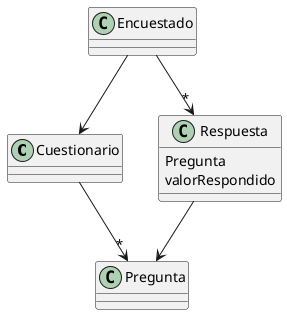 @startuml

Cuestionario -->"*" Pregunta
Encuestado --> Cuestionario
Encuestado -->"*" Respuesta
Respuesta --> Pregunta 

class Cuestionario {

}

class Respuesta {
    Pregunta
    valorRespondido
}

@enduml